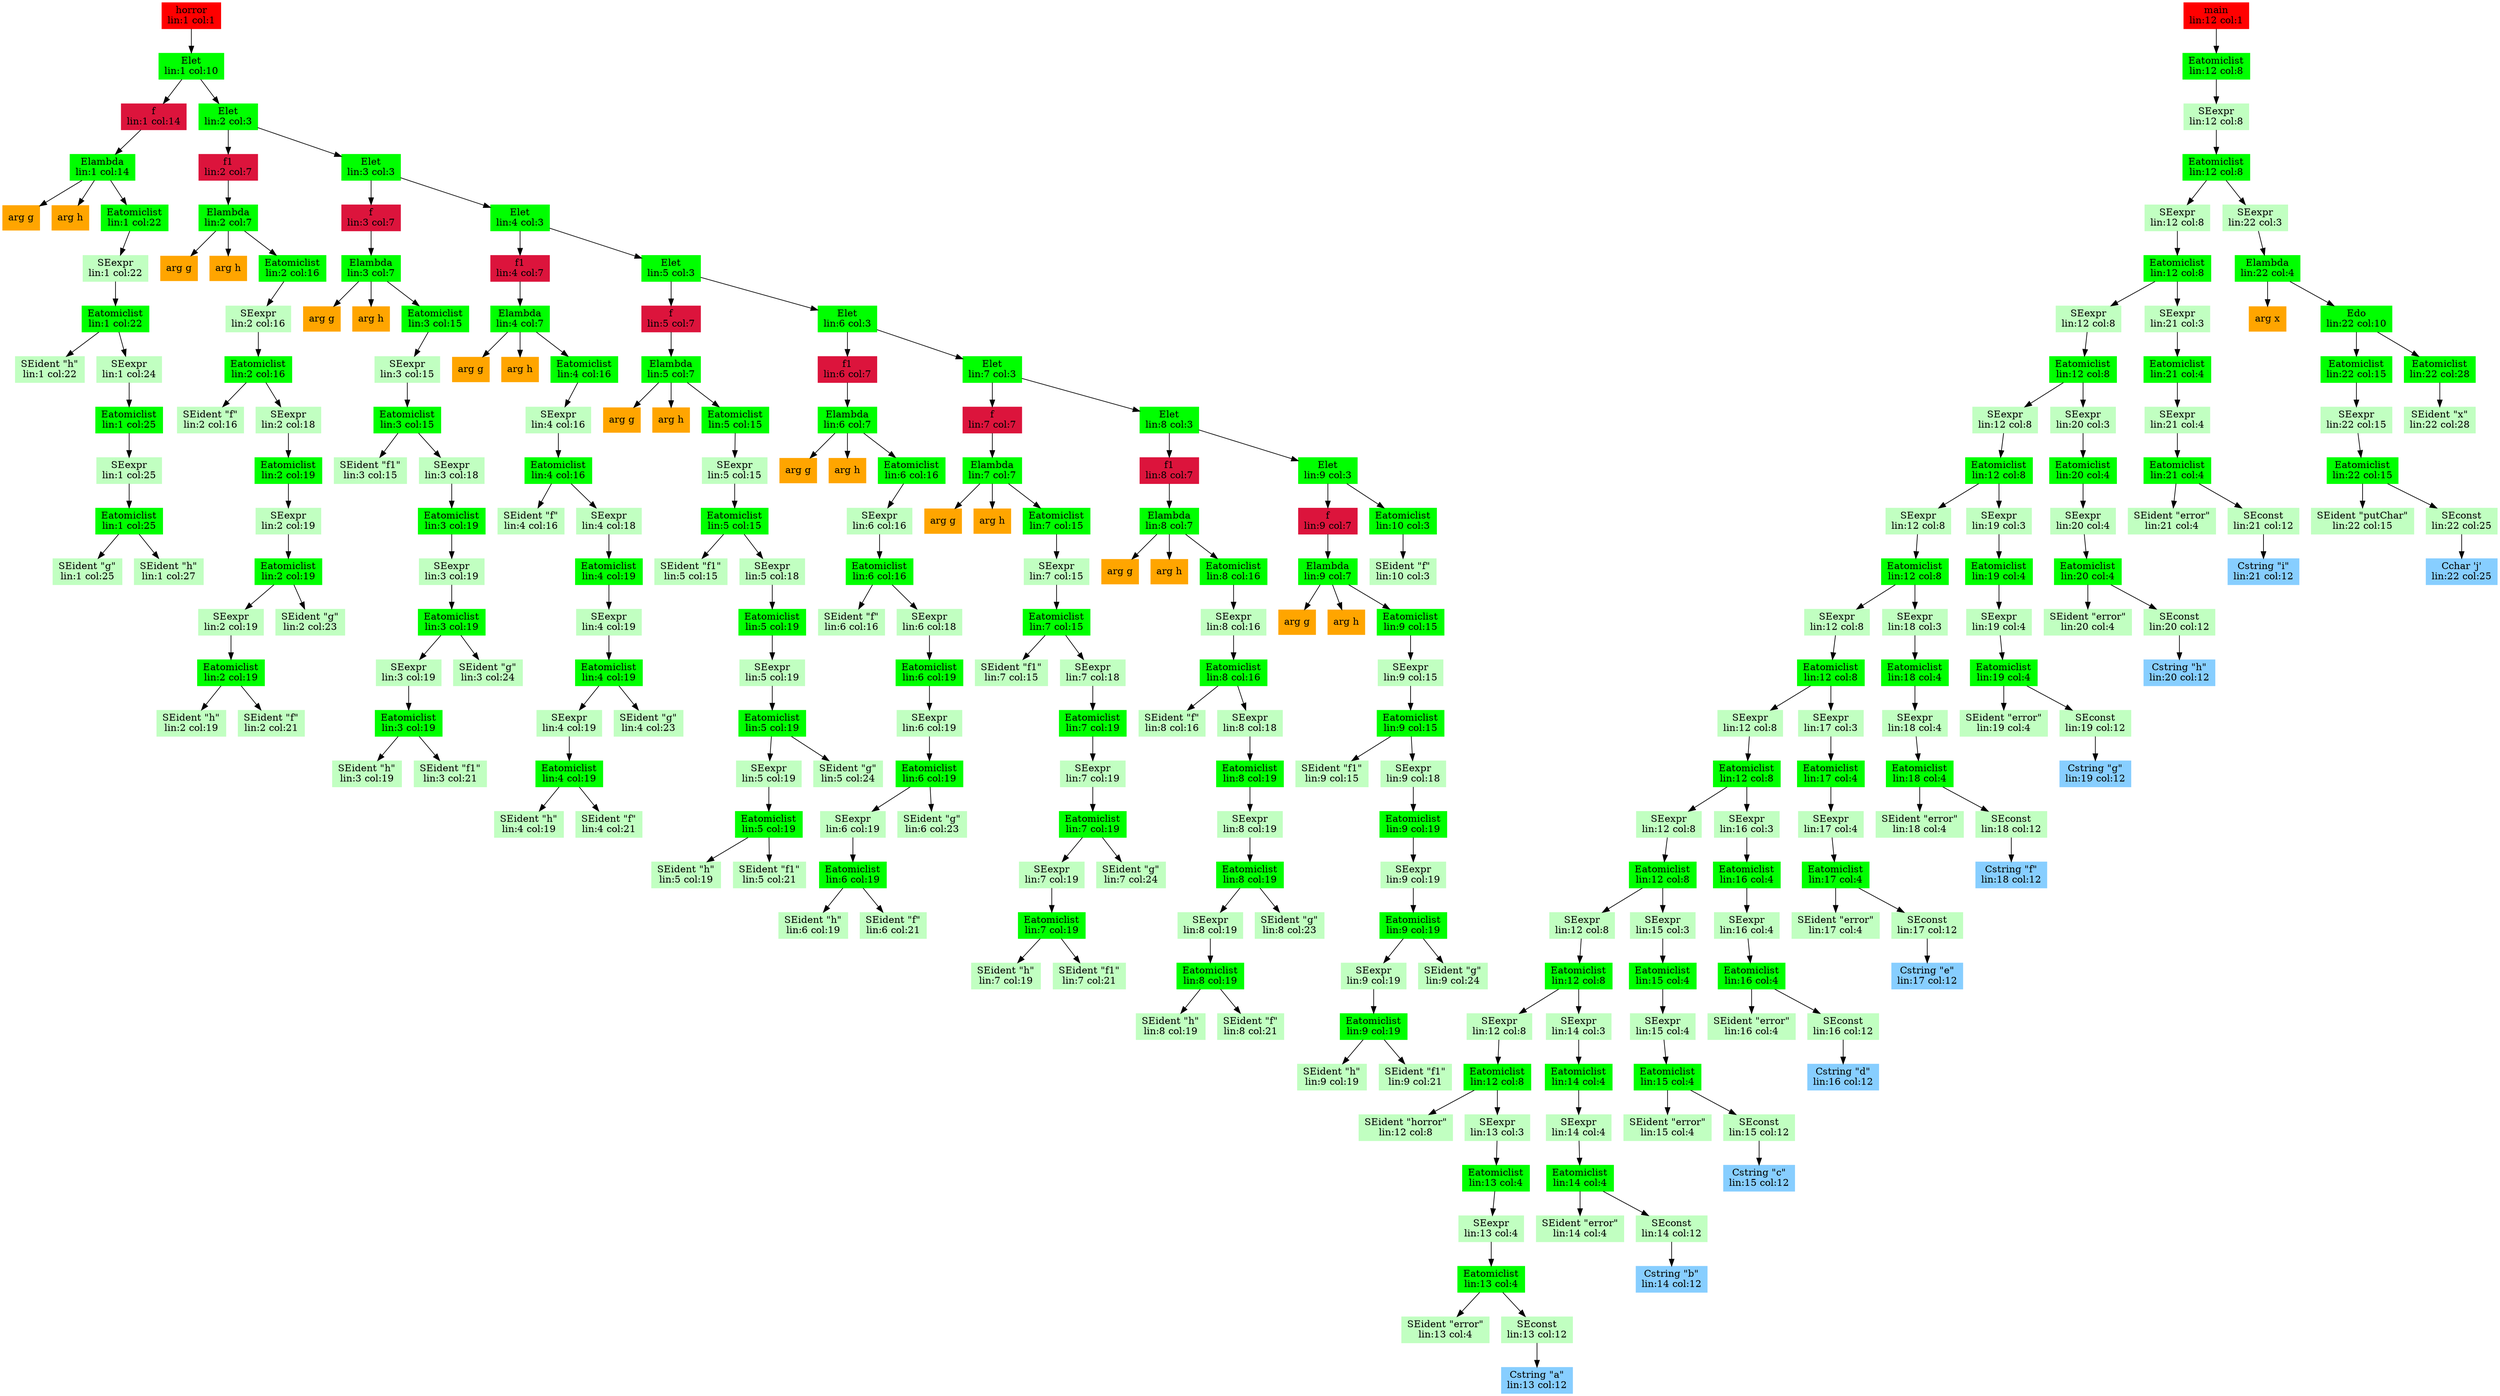 digraph G {
node [shape=box]
0 [label="horror
lin:1 col:1",color=red, style=filled]
1 [label="Elet
lin:1 col:10",color=green,style=filled]
0 -> 1
2 [label="f
lin:1 col:14",color=crimson, style=filled]
1 -> 2
3 [label="Elambda
lin:1 col:14",color=green,style=filled]
2 -> 3
4 [label="arg g",color=orange,style=filled]
3 -> 4
5 [label="arg h",color=orange,style=filled]
3 -> 5
6 [label="Eatomiclist
lin:1 col:22",color=green,style=filled]
3 -> 6
7 [label="SEexpr
lin:1 col:22",color=darkseagreen1,style=filled]
6 -> 7
8 [label="Eatomiclist
lin:1 col:22",color=green,style=filled]
7 -> 8
9 [label="SEident \"h\"
lin:1 col:22",color=darkseagreen1,style=filled]
8 -> 9
10 [label="SEexpr
lin:1 col:24",color=darkseagreen1,style=filled]
8 -> 10
11 [label="Eatomiclist
lin:1 col:25",color=green,style=filled]
10 -> 11
12 [label="SEexpr
lin:1 col:25",color=darkseagreen1,style=filled]
11 -> 12
13 [label="Eatomiclist
lin:1 col:25",color=green,style=filled]
12 -> 13
14 [label="SEident \"g\"
lin:1 col:25",color=darkseagreen1,style=filled]
13 -> 14
15 [label="SEident \"h\"
lin:1 col:27",color=darkseagreen1,style=filled]
13 -> 15
16 [label="Elet
lin:2 col:3",color=green,style=filled]
1 -> 16
17 [label="f1
lin:2 col:7",color=crimson, style=filled]
16 -> 17
18 [label="Elambda
lin:2 col:7",color=green,style=filled]
17 -> 18
19 [label="arg g",color=orange,style=filled]
18 -> 19
20 [label="arg h",color=orange,style=filled]
18 -> 20
21 [label="Eatomiclist
lin:2 col:16",color=green,style=filled]
18 -> 21
22 [label="SEexpr
lin:2 col:16",color=darkseagreen1,style=filled]
21 -> 22
23 [label="Eatomiclist
lin:2 col:16",color=green,style=filled]
22 -> 23
24 [label="SEident \"f\"
lin:2 col:16",color=darkseagreen1,style=filled]
23 -> 24
25 [label="SEexpr
lin:2 col:18",color=darkseagreen1,style=filled]
23 -> 25
26 [label="Eatomiclist
lin:2 col:19",color=green,style=filled]
25 -> 26
27 [label="SEexpr
lin:2 col:19",color=darkseagreen1,style=filled]
26 -> 27
28 [label="Eatomiclist
lin:2 col:19",color=green,style=filled]
27 -> 28
29 [label="SEexpr
lin:2 col:19",color=darkseagreen1,style=filled]
28 -> 29
30 [label="Eatomiclist
lin:2 col:19",color=green,style=filled]
29 -> 30
31 [label="SEident \"h\"
lin:2 col:19",color=darkseagreen1,style=filled]
30 -> 31
32 [label="SEident \"f\"
lin:2 col:21",color=darkseagreen1,style=filled]
30 -> 32
33 [label="SEident \"g\"
lin:2 col:23",color=darkseagreen1,style=filled]
28 -> 33
34 [label="Elet
lin:3 col:3",color=green,style=filled]
16 -> 34
35 [label="f
lin:3 col:7",color=crimson, style=filled]
34 -> 35
36 [label="Elambda
lin:3 col:7",color=green,style=filled]
35 -> 36
37 [label="arg g",color=orange,style=filled]
36 -> 37
38 [label="arg h",color=orange,style=filled]
36 -> 38
39 [label="Eatomiclist
lin:3 col:15",color=green,style=filled]
36 -> 39
40 [label="SEexpr
lin:3 col:15",color=darkseagreen1,style=filled]
39 -> 40
41 [label="Eatomiclist
lin:3 col:15",color=green,style=filled]
40 -> 41
42 [label="SEident \"f1\"
lin:3 col:15",color=darkseagreen1,style=filled]
41 -> 42
43 [label="SEexpr
lin:3 col:18",color=darkseagreen1,style=filled]
41 -> 43
44 [label="Eatomiclist
lin:3 col:19",color=green,style=filled]
43 -> 44
45 [label="SEexpr
lin:3 col:19",color=darkseagreen1,style=filled]
44 -> 45
46 [label="Eatomiclist
lin:3 col:19",color=green,style=filled]
45 -> 46
47 [label="SEexpr
lin:3 col:19",color=darkseagreen1,style=filled]
46 -> 47
48 [label="Eatomiclist
lin:3 col:19",color=green,style=filled]
47 -> 48
49 [label="SEident \"h\"
lin:3 col:19",color=darkseagreen1,style=filled]
48 -> 49
50 [label="SEident \"f1\"
lin:3 col:21",color=darkseagreen1,style=filled]
48 -> 50
51 [label="SEident \"g\"
lin:3 col:24",color=darkseagreen1,style=filled]
46 -> 51
52 [label="Elet
lin:4 col:3",color=green,style=filled]
34 -> 52
53 [label="f1
lin:4 col:7",color=crimson, style=filled]
52 -> 53
54 [label="Elambda
lin:4 col:7",color=green,style=filled]
53 -> 54
55 [label="arg g",color=orange,style=filled]
54 -> 55
56 [label="arg h",color=orange,style=filled]
54 -> 56
57 [label="Eatomiclist
lin:4 col:16",color=green,style=filled]
54 -> 57
58 [label="SEexpr
lin:4 col:16",color=darkseagreen1,style=filled]
57 -> 58
59 [label="Eatomiclist
lin:4 col:16",color=green,style=filled]
58 -> 59
60 [label="SEident \"f\"
lin:4 col:16",color=darkseagreen1,style=filled]
59 -> 60
61 [label="SEexpr
lin:4 col:18",color=darkseagreen1,style=filled]
59 -> 61
62 [label="Eatomiclist
lin:4 col:19",color=green,style=filled]
61 -> 62
63 [label="SEexpr
lin:4 col:19",color=darkseagreen1,style=filled]
62 -> 63
64 [label="Eatomiclist
lin:4 col:19",color=green,style=filled]
63 -> 64
65 [label="SEexpr
lin:4 col:19",color=darkseagreen1,style=filled]
64 -> 65
66 [label="Eatomiclist
lin:4 col:19",color=green,style=filled]
65 -> 66
67 [label="SEident \"h\"
lin:4 col:19",color=darkseagreen1,style=filled]
66 -> 67
68 [label="SEident \"f\"
lin:4 col:21",color=darkseagreen1,style=filled]
66 -> 68
69 [label="SEident \"g\"
lin:4 col:23",color=darkseagreen1,style=filled]
64 -> 69
70 [label="Elet
lin:5 col:3",color=green,style=filled]
52 -> 70
71 [label="f
lin:5 col:7",color=crimson, style=filled]
70 -> 71
72 [label="Elambda
lin:5 col:7",color=green,style=filled]
71 -> 72
73 [label="arg g",color=orange,style=filled]
72 -> 73
74 [label="arg h",color=orange,style=filled]
72 -> 74
75 [label="Eatomiclist
lin:5 col:15",color=green,style=filled]
72 -> 75
76 [label="SEexpr
lin:5 col:15",color=darkseagreen1,style=filled]
75 -> 76
77 [label="Eatomiclist
lin:5 col:15",color=green,style=filled]
76 -> 77
78 [label="SEident \"f1\"
lin:5 col:15",color=darkseagreen1,style=filled]
77 -> 78
79 [label="SEexpr
lin:5 col:18",color=darkseagreen1,style=filled]
77 -> 79
80 [label="Eatomiclist
lin:5 col:19",color=green,style=filled]
79 -> 80
81 [label="SEexpr
lin:5 col:19",color=darkseagreen1,style=filled]
80 -> 81
82 [label="Eatomiclist
lin:5 col:19",color=green,style=filled]
81 -> 82
83 [label="SEexpr
lin:5 col:19",color=darkseagreen1,style=filled]
82 -> 83
84 [label="Eatomiclist
lin:5 col:19",color=green,style=filled]
83 -> 84
85 [label="SEident \"h\"
lin:5 col:19",color=darkseagreen1,style=filled]
84 -> 85
86 [label="SEident \"f1\"
lin:5 col:21",color=darkseagreen1,style=filled]
84 -> 86
87 [label="SEident \"g\"
lin:5 col:24",color=darkseagreen1,style=filled]
82 -> 87
88 [label="Elet
lin:6 col:3",color=green,style=filled]
70 -> 88
89 [label="f1
lin:6 col:7",color=crimson, style=filled]
88 -> 89
90 [label="Elambda
lin:6 col:7",color=green,style=filled]
89 -> 90
91 [label="arg g",color=orange,style=filled]
90 -> 91
92 [label="arg h",color=orange,style=filled]
90 -> 92
93 [label="Eatomiclist
lin:6 col:16",color=green,style=filled]
90 -> 93
94 [label="SEexpr
lin:6 col:16",color=darkseagreen1,style=filled]
93 -> 94
95 [label="Eatomiclist
lin:6 col:16",color=green,style=filled]
94 -> 95
96 [label="SEident \"f\"
lin:6 col:16",color=darkseagreen1,style=filled]
95 -> 96
97 [label="SEexpr
lin:6 col:18",color=darkseagreen1,style=filled]
95 -> 97
98 [label="Eatomiclist
lin:6 col:19",color=green,style=filled]
97 -> 98
99 [label="SEexpr
lin:6 col:19",color=darkseagreen1,style=filled]
98 -> 99
100 [label="Eatomiclist
lin:6 col:19",color=green,style=filled]
99 -> 100
101 [label="SEexpr
lin:6 col:19",color=darkseagreen1,style=filled]
100 -> 101
102 [label="Eatomiclist
lin:6 col:19",color=green,style=filled]
101 -> 102
103 [label="SEident \"h\"
lin:6 col:19",color=darkseagreen1,style=filled]
102 -> 103
104 [label="SEident \"f\"
lin:6 col:21",color=darkseagreen1,style=filled]
102 -> 104
105 [label="SEident \"g\"
lin:6 col:23",color=darkseagreen1,style=filled]
100 -> 105
106 [label="Elet
lin:7 col:3",color=green,style=filled]
88 -> 106
107 [label="f
lin:7 col:7",color=crimson, style=filled]
106 -> 107
108 [label="Elambda
lin:7 col:7",color=green,style=filled]
107 -> 108
109 [label="arg g",color=orange,style=filled]
108 -> 109
110 [label="arg h",color=orange,style=filled]
108 -> 110
111 [label="Eatomiclist
lin:7 col:15",color=green,style=filled]
108 -> 111
112 [label="SEexpr
lin:7 col:15",color=darkseagreen1,style=filled]
111 -> 112
113 [label="Eatomiclist
lin:7 col:15",color=green,style=filled]
112 -> 113
114 [label="SEident \"f1\"
lin:7 col:15",color=darkseagreen1,style=filled]
113 -> 114
115 [label="SEexpr
lin:7 col:18",color=darkseagreen1,style=filled]
113 -> 115
116 [label="Eatomiclist
lin:7 col:19",color=green,style=filled]
115 -> 116
117 [label="SEexpr
lin:7 col:19",color=darkseagreen1,style=filled]
116 -> 117
118 [label="Eatomiclist
lin:7 col:19",color=green,style=filled]
117 -> 118
119 [label="SEexpr
lin:7 col:19",color=darkseagreen1,style=filled]
118 -> 119
120 [label="Eatomiclist
lin:7 col:19",color=green,style=filled]
119 -> 120
121 [label="SEident \"h\"
lin:7 col:19",color=darkseagreen1,style=filled]
120 -> 121
122 [label="SEident \"f1\"
lin:7 col:21",color=darkseagreen1,style=filled]
120 -> 122
123 [label="SEident \"g\"
lin:7 col:24",color=darkseagreen1,style=filled]
118 -> 123
124 [label="Elet
lin:8 col:3",color=green,style=filled]
106 -> 124
125 [label="f1
lin:8 col:7",color=crimson, style=filled]
124 -> 125
126 [label="Elambda
lin:8 col:7",color=green,style=filled]
125 -> 126
127 [label="arg g",color=orange,style=filled]
126 -> 127
128 [label="arg h",color=orange,style=filled]
126 -> 128
129 [label="Eatomiclist
lin:8 col:16",color=green,style=filled]
126 -> 129
130 [label="SEexpr
lin:8 col:16",color=darkseagreen1,style=filled]
129 -> 130
131 [label="Eatomiclist
lin:8 col:16",color=green,style=filled]
130 -> 131
132 [label="SEident \"f\"
lin:8 col:16",color=darkseagreen1,style=filled]
131 -> 132
133 [label="SEexpr
lin:8 col:18",color=darkseagreen1,style=filled]
131 -> 133
134 [label="Eatomiclist
lin:8 col:19",color=green,style=filled]
133 -> 134
135 [label="SEexpr
lin:8 col:19",color=darkseagreen1,style=filled]
134 -> 135
136 [label="Eatomiclist
lin:8 col:19",color=green,style=filled]
135 -> 136
137 [label="SEexpr
lin:8 col:19",color=darkseagreen1,style=filled]
136 -> 137
138 [label="Eatomiclist
lin:8 col:19",color=green,style=filled]
137 -> 138
139 [label="SEident \"h\"
lin:8 col:19",color=darkseagreen1,style=filled]
138 -> 139
140 [label="SEident \"f\"
lin:8 col:21",color=darkseagreen1,style=filled]
138 -> 140
141 [label="SEident \"g\"
lin:8 col:23",color=darkseagreen1,style=filled]
136 -> 141
142 [label="Elet
lin:9 col:3",color=green,style=filled]
124 -> 142
143 [label="f
lin:9 col:7",color=crimson, style=filled]
142 -> 143
144 [label="Elambda
lin:9 col:7",color=green,style=filled]
143 -> 144
145 [label="arg g",color=orange,style=filled]
144 -> 145
146 [label="arg h",color=orange,style=filled]
144 -> 146
147 [label="Eatomiclist
lin:9 col:15",color=green,style=filled]
144 -> 147
148 [label="SEexpr
lin:9 col:15",color=darkseagreen1,style=filled]
147 -> 148
149 [label="Eatomiclist
lin:9 col:15",color=green,style=filled]
148 -> 149
150 [label="SEident \"f1\"
lin:9 col:15",color=darkseagreen1,style=filled]
149 -> 150
151 [label="SEexpr
lin:9 col:18",color=darkseagreen1,style=filled]
149 -> 151
152 [label="Eatomiclist
lin:9 col:19",color=green,style=filled]
151 -> 152
153 [label="SEexpr
lin:9 col:19",color=darkseagreen1,style=filled]
152 -> 153
154 [label="Eatomiclist
lin:9 col:19",color=green,style=filled]
153 -> 154
155 [label="SEexpr
lin:9 col:19",color=darkseagreen1,style=filled]
154 -> 155
156 [label="Eatomiclist
lin:9 col:19",color=green,style=filled]
155 -> 156
157 [label="SEident \"h\"
lin:9 col:19",color=darkseagreen1,style=filled]
156 -> 157
158 [label="SEident \"f1\"
lin:9 col:21",color=darkseagreen1,style=filled]
156 -> 158
159 [label="SEident \"g\"
lin:9 col:24",color=darkseagreen1,style=filled]
154 -> 159
160 [label="Eatomiclist
lin:10 col:3",color=green,style=filled]
142 -> 160
161 [label="SEident \"f\"
lin:10 col:3",color=darkseagreen1,style=filled]
160 -> 161
162 [label="main
lin:12 col:1",color=red, style=filled]
163 [label="Eatomiclist
lin:12 col:8",color=green,style=filled]
162 -> 163
164 [label="SEexpr
lin:12 col:8",color=darkseagreen1,style=filled]
163 -> 164
165 [label="Eatomiclist
lin:12 col:8",color=green,style=filled]
164 -> 165
166 [label="SEexpr
lin:12 col:8",color=darkseagreen1,style=filled]
165 -> 166
167 [label="Eatomiclist
lin:12 col:8",color=green,style=filled]
166 -> 167
168 [label="SEexpr
lin:12 col:8",color=darkseagreen1,style=filled]
167 -> 168
169 [label="Eatomiclist
lin:12 col:8",color=green,style=filled]
168 -> 169
170 [label="SEexpr
lin:12 col:8",color=darkseagreen1,style=filled]
169 -> 170
171 [label="Eatomiclist
lin:12 col:8",color=green,style=filled]
170 -> 171
172 [label="SEexpr
lin:12 col:8",color=darkseagreen1,style=filled]
171 -> 172
173 [label="Eatomiclist
lin:12 col:8",color=green,style=filled]
172 -> 173
174 [label="SEexpr
lin:12 col:8",color=darkseagreen1,style=filled]
173 -> 174
175 [label="Eatomiclist
lin:12 col:8",color=green,style=filled]
174 -> 175
176 [label="SEexpr
lin:12 col:8",color=darkseagreen1,style=filled]
175 -> 176
177 [label="Eatomiclist
lin:12 col:8",color=green,style=filled]
176 -> 177
178 [label="SEexpr
lin:12 col:8",color=darkseagreen1,style=filled]
177 -> 178
179 [label="Eatomiclist
lin:12 col:8",color=green,style=filled]
178 -> 179
180 [label="SEexpr
lin:12 col:8",color=darkseagreen1,style=filled]
179 -> 180
181 [label="Eatomiclist
lin:12 col:8",color=green,style=filled]
180 -> 181
182 [label="SEexpr
lin:12 col:8",color=darkseagreen1,style=filled]
181 -> 182
183 [label="Eatomiclist
lin:12 col:8",color=green,style=filled]
182 -> 183
184 [label="SEident \"horror\"
lin:12 col:8",color=darkseagreen1,style=filled]
183 -> 184
185 [label="SEexpr
lin:13 col:3",color=darkseagreen1,style=filled]
183 -> 185
186 [label="Eatomiclist
lin:13 col:4",color=green,style=filled]
185 -> 186
187 [label="SEexpr
lin:13 col:4",color=darkseagreen1,style=filled]
186 -> 187
188 [label="Eatomiclist
lin:13 col:4",color=green,style=filled]
187 -> 188
189 [label="SEident \"error\"
lin:13 col:4",color=darkseagreen1,style=filled]
188 -> 189
190 [label="SEconst
lin:13 col:12",color=darkseagreen1,style=filled]
188 -> 190
191 [label="Cstring \"a\"
lin:13 col:12",color=skyblue1,style=filled]
190 -> 191
192 [label="SEexpr
lin:14 col:3",color=darkseagreen1,style=filled]
181 -> 192
193 [label="Eatomiclist
lin:14 col:4",color=green,style=filled]
192 -> 193
194 [label="SEexpr
lin:14 col:4",color=darkseagreen1,style=filled]
193 -> 194
195 [label="Eatomiclist
lin:14 col:4",color=green,style=filled]
194 -> 195
196 [label="SEident \"error\"
lin:14 col:4",color=darkseagreen1,style=filled]
195 -> 196
197 [label="SEconst
lin:14 col:12",color=darkseagreen1,style=filled]
195 -> 197
198 [label="Cstring \"b\"
lin:14 col:12",color=skyblue1,style=filled]
197 -> 198
199 [label="SEexpr
lin:15 col:3",color=darkseagreen1,style=filled]
179 -> 199
200 [label="Eatomiclist
lin:15 col:4",color=green,style=filled]
199 -> 200
201 [label="SEexpr
lin:15 col:4",color=darkseagreen1,style=filled]
200 -> 201
202 [label="Eatomiclist
lin:15 col:4",color=green,style=filled]
201 -> 202
203 [label="SEident \"error\"
lin:15 col:4",color=darkseagreen1,style=filled]
202 -> 203
204 [label="SEconst
lin:15 col:12",color=darkseagreen1,style=filled]
202 -> 204
205 [label="Cstring \"c\"
lin:15 col:12",color=skyblue1,style=filled]
204 -> 205
206 [label="SEexpr
lin:16 col:3",color=darkseagreen1,style=filled]
177 -> 206
207 [label="Eatomiclist
lin:16 col:4",color=green,style=filled]
206 -> 207
208 [label="SEexpr
lin:16 col:4",color=darkseagreen1,style=filled]
207 -> 208
209 [label="Eatomiclist
lin:16 col:4",color=green,style=filled]
208 -> 209
210 [label="SEident \"error\"
lin:16 col:4",color=darkseagreen1,style=filled]
209 -> 210
211 [label="SEconst
lin:16 col:12",color=darkseagreen1,style=filled]
209 -> 211
212 [label="Cstring \"d\"
lin:16 col:12",color=skyblue1,style=filled]
211 -> 212
213 [label="SEexpr
lin:17 col:3",color=darkseagreen1,style=filled]
175 -> 213
214 [label="Eatomiclist
lin:17 col:4",color=green,style=filled]
213 -> 214
215 [label="SEexpr
lin:17 col:4",color=darkseagreen1,style=filled]
214 -> 215
216 [label="Eatomiclist
lin:17 col:4",color=green,style=filled]
215 -> 216
217 [label="SEident \"error\"
lin:17 col:4",color=darkseagreen1,style=filled]
216 -> 217
218 [label="SEconst
lin:17 col:12",color=darkseagreen1,style=filled]
216 -> 218
219 [label="Cstring \"e\"
lin:17 col:12",color=skyblue1,style=filled]
218 -> 219
220 [label="SEexpr
lin:18 col:3",color=darkseagreen1,style=filled]
173 -> 220
221 [label="Eatomiclist
lin:18 col:4",color=green,style=filled]
220 -> 221
222 [label="SEexpr
lin:18 col:4",color=darkseagreen1,style=filled]
221 -> 222
223 [label="Eatomiclist
lin:18 col:4",color=green,style=filled]
222 -> 223
224 [label="SEident \"error\"
lin:18 col:4",color=darkseagreen1,style=filled]
223 -> 224
225 [label="SEconst
lin:18 col:12",color=darkseagreen1,style=filled]
223 -> 225
226 [label="Cstring \"f\"
lin:18 col:12",color=skyblue1,style=filled]
225 -> 226
227 [label="SEexpr
lin:19 col:3",color=darkseagreen1,style=filled]
171 -> 227
228 [label="Eatomiclist
lin:19 col:4",color=green,style=filled]
227 -> 228
229 [label="SEexpr
lin:19 col:4",color=darkseagreen1,style=filled]
228 -> 229
230 [label="Eatomiclist
lin:19 col:4",color=green,style=filled]
229 -> 230
231 [label="SEident \"error\"
lin:19 col:4",color=darkseagreen1,style=filled]
230 -> 231
232 [label="SEconst
lin:19 col:12",color=darkseagreen1,style=filled]
230 -> 232
233 [label="Cstring \"g\"
lin:19 col:12",color=skyblue1,style=filled]
232 -> 233
234 [label="SEexpr
lin:20 col:3",color=darkseagreen1,style=filled]
169 -> 234
235 [label="Eatomiclist
lin:20 col:4",color=green,style=filled]
234 -> 235
236 [label="SEexpr
lin:20 col:4",color=darkseagreen1,style=filled]
235 -> 236
237 [label="Eatomiclist
lin:20 col:4",color=green,style=filled]
236 -> 237
238 [label="SEident \"error\"
lin:20 col:4",color=darkseagreen1,style=filled]
237 -> 238
239 [label="SEconst
lin:20 col:12",color=darkseagreen1,style=filled]
237 -> 239
240 [label="Cstring \"h\"
lin:20 col:12",color=skyblue1,style=filled]
239 -> 240
241 [label="SEexpr
lin:21 col:3",color=darkseagreen1,style=filled]
167 -> 241
242 [label="Eatomiclist
lin:21 col:4",color=green,style=filled]
241 -> 242
243 [label="SEexpr
lin:21 col:4",color=darkseagreen1,style=filled]
242 -> 243
244 [label="Eatomiclist
lin:21 col:4",color=green,style=filled]
243 -> 244
245 [label="SEident \"error\"
lin:21 col:4",color=darkseagreen1,style=filled]
244 -> 245
246 [label="SEconst
lin:21 col:12",color=darkseagreen1,style=filled]
244 -> 246
247 [label="Cstring \"i\"
lin:21 col:12",color=skyblue1,style=filled]
246 -> 247
248 [label="SEexpr
lin:22 col:3",color=darkseagreen1,style=filled]
165 -> 248
249 [label="Elambda
lin:22 col:4",color=green,style=filled]
248 -> 249
250 [label="arg x",color=orange,style=filled]
249 -> 250
251 [label="Edo
lin:22 col:10",color=green,style=filled]
249 -> 251
252 [label="Eatomiclist
lin:22 col:15",color=green,style=filled]
251 -> 252
253 [label="SEexpr
lin:22 col:15",color=darkseagreen1,style=filled]
252 -> 253
254 [label="Eatomiclist
lin:22 col:15",color=green,style=filled]
253 -> 254
255 [label="SEident \"putChar\"
lin:22 col:15",color=darkseagreen1,style=filled]
254 -> 255
256 [label="SEconst
lin:22 col:25",color=darkseagreen1,style=filled]
254 -> 256
257 [label="Cchar 'j'
lin:22 col:25",color=skyblue1,style=filled]
256 -> 257
258 [label="Eatomiclist
lin:22 col:28",color=green,style=filled]
251 -> 258
259 [label="SEident \"x\"
lin:22 col:28",color=darkseagreen1,style=filled]
258 -> 259

}
